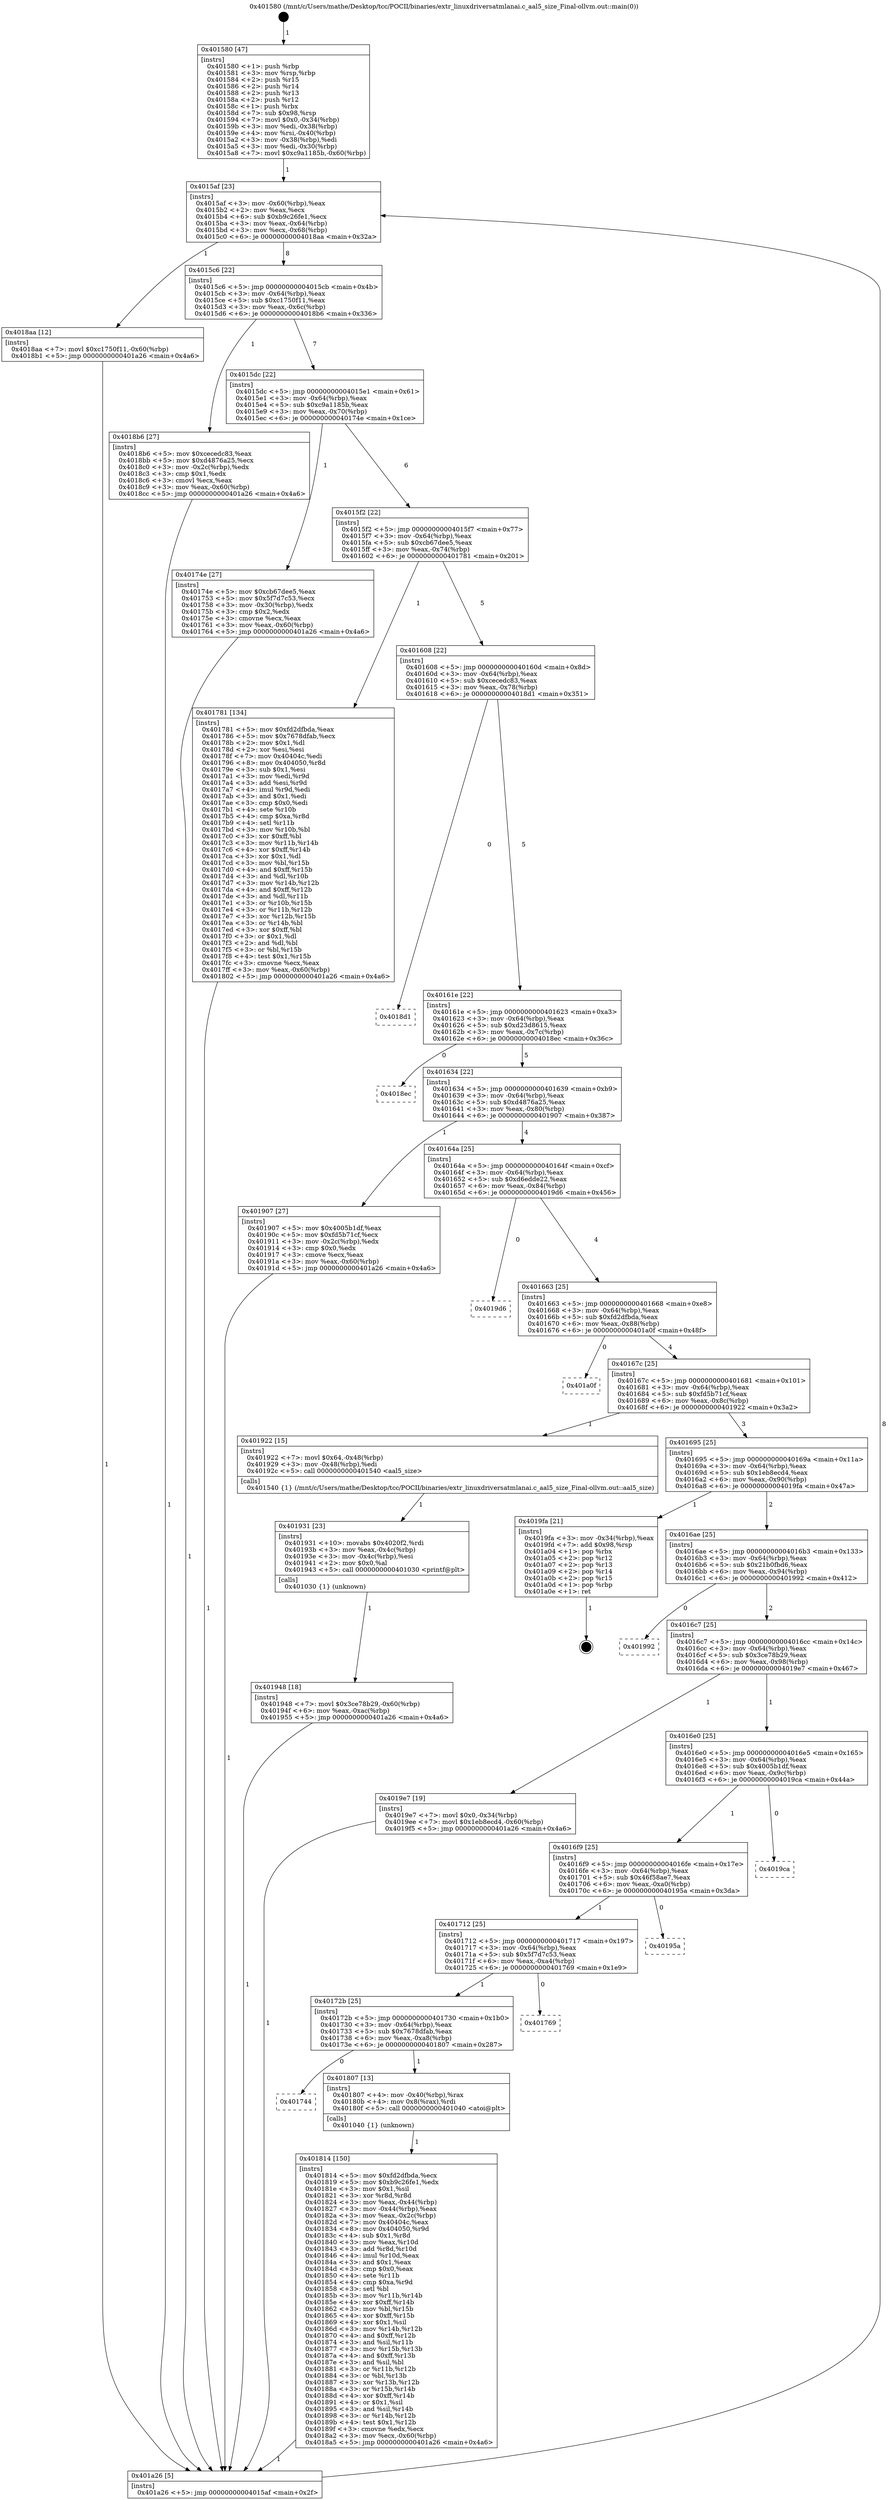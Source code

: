 digraph "0x401580" {
  label = "0x401580 (/mnt/c/Users/mathe/Desktop/tcc/POCII/binaries/extr_linuxdriversatmlanai.c_aal5_size_Final-ollvm.out::main(0))"
  labelloc = "t"
  node[shape=record]

  Entry [label="",width=0.3,height=0.3,shape=circle,fillcolor=black,style=filled]
  "0x4015af" [label="{
     0x4015af [23]\l
     | [instrs]\l
     &nbsp;&nbsp;0x4015af \<+3\>: mov -0x60(%rbp),%eax\l
     &nbsp;&nbsp;0x4015b2 \<+2\>: mov %eax,%ecx\l
     &nbsp;&nbsp;0x4015b4 \<+6\>: sub $0xb9c26fe1,%ecx\l
     &nbsp;&nbsp;0x4015ba \<+3\>: mov %eax,-0x64(%rbp)\l
     &nbsp;&nbsp;0x4015bd \<+3\>: mov %ecx,-0x68(%rbp)\l
     &nbsp;&nbsp;0x4015c0 \<+6\>: je 00000000004018aa \<main+0x32a\>\l
  }"]
  "0x4018aa" [label="{
     0x4018aa [12]\l
     | [instrs]\l
     &nbsp;&nbsp;0x4018aa \<+7\>: movl $0xc1750f11,-0x60(%rbp)\l
     &nbsp;&nbsp;0x4018b1 \<+5\>: jmp 0000000000401a26 \<main+0x4a6\>\l
  }"]
  "0x4015c6" [label="{
     0x4015c6 [22]\l
     | [instrs]\l
     &nbsp;&nbsp;0x4015c6 \<+5\>: jmp 00000000004015cb \<main+0x4b\>\l
     &nbsp;&nbsp;0x4015cb \<+3\>: mov -0x64(%rbp),%eax\l
     &nbsp;&nbsp;0x4015ce \<+5\>: sub $0xc1750f11,%eax\l
     &nbsp;&nbsp;0x4015d3 \<+3\>: mov %eax,-0x6c(%rbp)\l
     &nbsp;&nbsp;0x4015d6 \<+6\>: je 00000000004018b6 \<main+0x336\>\l
  }"]
  Exit [label="",width=0.3,height=0.3,shape=circle,fillcolor=black,style=filled,peripheries=2]
  "0x4018b6" [label="{
     0x4018b6 [27]\l
     | [instrs]\l
     &nbsp;&nbsp;0x4018b6 \<+5\>: mov $0xcecedc83,%eax\l
     &nbsp;&nbsp;0x4018bb \<+5\>: mov $0xd4876a25,%ecx\l
     &nbsp;&nbsp;0x4018c0 \<+3\>: mov -0x2c(%rbp),%edx\l
     &nbsp;&nbsp;0x4018c3 \<+3\>: cmp $0x1,%edx\l
     &nbsp;&nbsp;0x4018c6 \<+3\>: cmovl %ecx,%eax\l
     &nbsp;&nbsp;0x4018c9 \<+3\>: mov %eax,-0x60(%rbp)\l
     &nbsp;&nbsp;0x4018cc \<+5\>: jmp 0000000000401a26 \<main+0x4a6\>\l
  }"]
  "0x4015dc" [label="{
     0x4015dc [22]\l
     | [instrs]\l
     &nbsp;&nbsp;0x4015dc \<+5\>: jmp 00000000004015e1 \<main+0x61\>\l
     &nbsp;&nbsp;0x4015e1 \<+3\>: mov -0x64(%rbp),%eax\l
     &nbsp;&nbsp;0x4015e4 \<+5\>: sub $0xc9a1185b,%eax\l
     &nbsp;&nbsp;0x4015e9 \<+3\>: mov %eax,-0x70(%rbp)\l
     &nbsp;&nbsp;0x4015ec \<+6\>: je 000000000040174e \<main+0x1ce\>\l
  }"]
  "0x401948" [label="{
     0x401948 [18]\l
     | [instrs]\l
     &nbsp;&nbsp;0x401948 \<+7\>: movl $0x3ce78b29,-0x60(%rbp)\l
     &nbsp;&nbsp;0x40194f \<+6\>: mov %eax,-0xac(%rbp)\l
     &nbsp;&nbsp;0x401955 \<+5\>: jmp 0000000000401a26 \<main+0x4a6\>\l
  }"]
  "0x40174e" [label="{
     0x40174e [27]\l
     | [instrs]\l
     &nbsp;&nbsp;0x40174e \<+5\>: mov $0xcb67dee5,%eax\l
     &nbsp;&nbsp;0x401753 \<+5\>: mov $0x5f7d7c53,%ecx\l
     &nbsp;&nbsp;0x401758 \<+3\>: mov -0x30(%rbp),%edx\l
     &nbsp;&nbsp;0x40175b \<+3\>: cmp $0x2,%edx\l
     &nbsp;&nbsp;0x40175e \<+3\>: cmovne %ecx,%eax\l
     &nbsp;&nbsp;0x401761 \<+3\>: mov %eax,-0x60(%rbp)\l
     &nbsp;&nbsp;0x401764 \<+5\>: jmp 0000000000401a26 \<main+0x4a6\>\l
  }"]
  "0x4015f2" [label="{
     0x4015f2 [22]\l
     | [instrs]\l
     &nbsp;&nbsp;0x4015f2 \<+5\>: jmp 00000000004015f7 \<main+0x77\>\l
     &nbsp;&nbsp;0x4015f7 \<+3\>: mov -0x64(%rbp),%eax\l
     &nbsp;&nbsp;0x4015fa \<+5\>: sub $0xcb67dee5,%eax\l
     &nbsp;&nbsp;0x4015ff \<+3\>: mov %eax,-0x74(%rbp)\l
     &nbsp;&nbsp;0x401602 \<+6\>: je 0000000000401781 \<main+0x201\>\l
  }"]
  "0x401a26" [label="{
     0x401a26 [5]\l
     | [instrs]\l
     &nbsp;&nbsp;0x401a26 \<+5\>: jmp 00000000004015af \<main+0x2f\>\l
  }"]
  "0x401580" [label="{
     0x401580 [47]\l
     | [instrs]\l
     &nbsp;&nbsp;0x401580 \<+1\>: push %rbp\l
     &nbsp;&nbsp;0x401581 \<+3\>: mov %rsp,%rbp\l
     &nbsp;&nbsp;0x401584 \<+2\>: push %r15\l
     &nbsp;&nbsp;0x401586 \<+2\>: push %r14\l
     &nbsp;&nbsp;0x401588 \<+2\>: push %r13\l
     &nbsp;&nbsp;0x40158a \<+2\>: push %r12\l
     &nbsp;&nbsp;0x40158c \<+1\>: push %rbx\l
     &nbsp;&nbsp;0x40158d \<+7\>: sub $0x98,%rsp\l
     &nbsp;&nbsp;0x401594 \<+7\>: movl $0x0,-0x34(%rbp)\l
     &nbsp;&nbsp;0x40159b \<+3\>: mov %edi,-0x38(%rbp)\l
     &nbsp;&nbsp;0x40159e \<+4\>: mov %rsi,-0x40(%rbp)\l
     &nbsp;&nbsp;0x4015a2 \<+3\>: mov -0x38(%rbp),%edi\l
     &nbsp;&nbsp;0x4015a5 \<+3\>: mov %edi,-0x30(%rbp)\l
     &nbsp;&nbsp;0x4015a8 \<+7\>: movl $0xc9a1185b,-0x60(%rbp)\l
  }"]
  "0x401931" [label="{
     0x401931 [23]\l
     | [instrs]\l
     &nbsp;&nbsp;0x401931 \<+10\>: movabs $0x4020f2,%rdi\l
     &nbsp;&nbsp;0x40193b \<+3\>: mov %eax,-0x4c(%rbp)\l
     &nbsp;&nbsp;0x40193e \<+3\>: mov -0x4c(%rbp),%esi\l
     &nbsp;&nbsp;0x401941 \<+2\>: mov $0x0,%al\l
     &nbsp;&nbsp;0x401943 \<+5\>: call 0000000000401030 \<printf@plt\>\l
     | [calls]\l
     &nbsp;&nbsp;0x401030 \{1\} (unknown)\l
  }"]
  "0x401781" [label="{
     0x401781 [134]\l
     | [instrs]\l
     &nbsp;&nbsp;0x401781 \<+5\>: mov $0xfd2dfbda,%eax\l
     &nbsp;&nbsp;0x401786 \<+5\>: mov $0x7678dfab,%ecx\l
     &nbsp;&nbsp;0x40178b \<+2\>: mov $0x1,%dl\l
     &nbsp;&nbsp;0x40178d \<+2\>: xor %esi,%esi\l
     &nbsp;&nbsp;0x40178f \<+7\>: mov 0x40404c,%edi\l
     &nbsp;&nbsp;0x401796 \<+8\>: mov 0x404050,%r8d\l
     &nbsp;&nbsp;0x40179e \<+3\>: sub $0x1,%esi\l
     &nbsp;&nbsp;0x4017a1 \<+3\>: mov %edi,%r9d\l
     &nbsp;&nbsp;0x4017a4 \<+3\>: add %esi,%r9d\l
     &nbsp;&nbsp;0x4017a7 \<+4\>: imul %r9d,%edi\l
     &nbsp;&nbsp;0x4017ab \<+3\>: and $0x1,%edi\l
     &nbsp;&nbsp;0x4017ae \<+3\>: cmp $0x0,%edi\l
     &nbsp;&nbsp;0x4017b1 \<+4\>: sete %r10b\l
     &nbsp;&nbsp;0x4017b5 \<+4\>: cmp $0xa,%r8d\l
     &nbsp;&nbsp;0x4017b9 \<+4\>: setl %r11b\l
     &nbsp;&nbsp;0x4017bd \<+3\>: mov %r10b,%bl\l
     &nbsp;&nbsp;0x4017c0 \<+3\>: xor $0xff,%bl\l
     &nbsp;&nbsp;0x4017c3 \<+3\>: mov %r11b,%r14b\l
     &nbsp;&nbsp;0x4017c6 \<+4\>: xor $0xff,%r14b\l
     &nbsp;&nbsp;0x4017ca \<+3\>: xor $0x1,%dl\l
     &nbsp;&nbsp;0x4017cd \<+3\>: mov %bl,%r15b\l
     &nbsp;&nbsp;0x4017d0 \<+4\>: and $0xff,%r15b\l
     &nbsp;&nbsp;0x4017d4 \<+3\>: and %dl,%r10b\l
     &nbsp;&nbsp;0x4017d7 \<+3\>: mov %r14b,%r12b\l
     &nbsp;&nbsp;0x4017da \<+4\>: and $0xff,%r12b\l
     &nbsp;&nbsp;0x4017de \<+3\>: and %dl,%r11b\l
     &nbsp;&nbsp;0x4017e1 \<+3\>: or %r10b,%r15b\l
     &nbsp;&nbsp;0x4017e4 \<+3\>: or %r11b,%r12b\l
     &nbsp;&nbsp;0x4017e7 \<+3\>: xor %r12b,%r15b\l
     &nbsp;&nbsp;0x4017ea \<+3\>: or %r14b,%bl\l
     &nbsp;&nbsp;0x4017ed \<+3\>: xor $0xff,%bl\l
     &nbsp;&nbsp;0x4017f0 \<+3\>: or $0x1,%dl\l
     &nbsp;&nbsp;0x4017f3 \<+2\>: and %dl,%bl\l
     &nbsp;&nbsp;0x4017f5 \<+3\>: or %bl,%r15b\l
     &nbsp;&nbsp;0x4017f8 \<+4\>: test $0x1,%r15b\l
     &nbsp;&nbsp;0x4017fc \<+3\>: cmovne %ecx,%eax\l
     &nbsp;&nbsp;0x4017ff \<+3\>: mov %eax,-0x60(%rbp)\l
     &nbsp;&nbsp;0x401802 \<+5\>: jmp 0000000000401a26 \<main+0x4a6\>\l
  }"]
  "0x401608" [label="{
     0x401608 [22]\l
     | [instrs]\l
     &nbsp;&nbsp;0x401608 \<+5\>: jmp 000000000040160d \<main+0x8d\>\l
     &nbsp;&nbsp;0x40160d \<+3\>: mov -0x64(%rbp),%eax\l
     &nbsp;&nbsp;0x401610 \<+5\>: sub $0xcecedc83,%eax\l
     &nbsp;&nbsp;0x401615 \<+3\>: mov %eax,-0x78(%rbp)\l
     &nbsp;&nbsp;0x401618 \<+6\>: je 00000000004018d1 \<main+0x351\>\l
  }"]
  "0x401814" [label="{
     0x401814 [150]\l
     | [instrs]\l
     &nbsp;&nbsp;0x401814 \<+5\>: mov $0xfd2dfbda,%ecx\l
     &nbsp;&nbsp;0x401819 \<+5\>: mov $0xb9c26fe1,%edx\l
     &nbsp;&nbsp;0x40181e \<+3\>: mov $0x1,%sil\l
     &nbsp;&nbsp;0x401821 \<+3\>: xor %r8d,%r8d\l
     &nbsp;&nbsp;0x401824 \<+3\>: mov %eax,-0x44(%rbp)\l
     &nbsp;&nbsp;0x401827 \<+3\>: mov -0x44(%rbp),%eax\l
     &nbsp;&nbsp;0x40182a \<+3\>: mov %eax,-0x2c(%rbp)\l
     &nbsp;&nbsp;0x40182d \<+7\>: mov 0x40404c,%eax\l
     &nbsp;&nbsp;0x401834 \<+8\>: mov 0x404050,%r9d\l
     &nbsp;&nbsp;0x40183c \<+4\>: sub $0x1,%r8d\l
     &nbsp;&nbsp;0x401840 \<+3\>: mov %eax,%r10d\l
     &nbsp;&nbsp;0x401843 \<+3\>: add %r8d,%r10d\l
     &nbsp;&nbsp;0x401846 \<+4\>: imul %r10d,%eax\l
     &nbsp;&nbsp;0x40184a \<+3\>: and $0x1,%eax\l
     &nbsp;&nbsp;0x40184d \<+3\>: cmp $0x0,%eax\l
     &nbsp;&nbsp;0x401850 \<+4\>: sete %r11b\l
     &nbsp;&nbsp;0x401854 \<+4\>: cmp $0xa,%r9d\l
     &nbsp;&nbsp;0x401858 \<+3\>: setl %bl\l
     &nbsp;&nbsp;0x40185b \<+3\>: mov %r11b,%r14b\l
     &nbsp;&nbsp;0x40185e \<+4\>: xor $0xff,%r14b\l
     &nbsp;&nbsp;0x401862 \<+3\>: mov %bl,%r15b\l
     &nbsp;&nbsp;0x401865 \<+4\>: xor $0xff,%r15b\l
     &nbsp;&nbsp;0x401869 \<+4\>: xor $0x1,%sil\l
     &nbsp;&nbsp;0x40186d \<+3\>: mov %r14b,%r12b\l
     &nbsp;&nbsp;0x401870 \<+4\>: and $0xff,%r12b\l
     &nbsp;&nbsp;0x401874 \<+3\>: and %sil,%r11b\l
     &nbsp;&nbsp;0x401877 \<+3\>: mov %r15b,%r13b\l
     &nbsp;&nbsp;0x40187a \<+4\>: and $0xff,%r13b\l
     &nbsp;&nbsp;0x40187e \<+3\>: and %sil,%bl\l
     &nbsp;&nbsp;0x401881 \<+3\>: or %r11b,%r12b\l
     &nbsp;&nbsp;0x401884 \<+3\>: or %bl,%r13b\l
     &nbsp;&nbsp;0x401887 \<+3\>: xor %r13b,%r12b\l
     &nbsp;&nbsp;0x40188a \<+3\>: or %r15b,%r14b\l
     &nbsp;&nbsp;0x40188d \<+4\>: xor $0xff,%r14b\l
     &nbsp;&nbsp;0x401891 \<+4\>: or $0x1,%sil\l
     &nbsp;&nbsp;0x401895 \<+3\>: and %sil,%r14b\l
     &nbsp;&nbsp;0x401898 \<+3\>: or %r14b,%r12b\l
     &nbsp;&nbsp;0x40189b \<+4\>: test $0x1,%r12b\l
     &nbsp;&nbsp;0x40189f \<+3\>: cmovne %edx,%ecx\l
     &nbsp;&nbsp;0x4018a2 \<+3\>: mov %ecx,-0x60(%rbp)\l
     &nbsp;&nbsp;0x4018a5 \<+5\>: jmp 0000000000401a26 \<main+0x4a6\>\l
  }"]
  "0x4018d1" [label="{
     0x4018d1\l
  }", style=dashed]
  "0x40161e" [label="{
     0x40161e [22]\l
     | [instrs]\l
     &nbsp;&nbsp;0x40161e \<+5\>: jmp 0000000000401623 \<main+0xa3\>\l
     &nbsp;&nbsp;0x401623 \<+3\>: mov -0x64(%rbp),%eax\l
     &nbsp;&nbsp;0x401626 \<+5\>: sub $0xd23d8615,%eax\l
     &nbsp;&nbsp;0x40162b \<+3\>: mov %eax,-0x7c(%rbp)\l
     &nbsp;&nbsp;0x40162e \<+6\>: je 00000000004018ec \<main+0x36c\>\l
  }"]
  "0x401744" [label="{
     0x401744\l
  }", style=dashed]
  "0x4018ec" [label="{
     0x4018ec\l
  }", style=dashed]
  "0x401634" [label="{
     0x401634 [22]\l
     | [instrs]\l
     &nbsp;&nbsp;0x401634 \<+5\>: jmp 0000000000401639 \<main+0xb9\>\l
     &nbsp;&nbsp;0x401639 \<+3\>: mov -0x64(%rbp),%eax\l
     &nbsp;&nbsp;0x40163c \<+5\>: sub $0xd4876a25,%eax\l
     &nbsp;&nbsp;0x401641 \<+3\>: mov %eax,-0x80(%rbp)\l
     &nbsp;&nbsp;0x401644 \<+6\>: je 0000000000401907 \<main+0x387\>\l
  }"]
  "0x401807" [label="{
     0x401807 [13]\l
     | [instrs]\l
     &nbsp;&nbsp;0x401807 \<+4\>: mov -0x40(%rbp),%rax\l
     &nbsp;&nbsp;0x40180b \<+4\>: mov 0x8(%rax),%rdi\l
     &nbsp;&nbsp;0x40180f \<+5\>: call 0000000000401040 \<atoi@plt\>\l
     | [calls]\l
     &nbsp;&nbsp;0x401040 \{1\} (unknown)\l
  }"]
  "0x401907" [label="{
     0x401907 [27]\l
     | [instrs]\l
     &nbsp;&nbsp;0x401907 \<+5\>: mov $0x4005b1df,%eax\l
     &nbsp;&nbsp;0x40190c \<+5\>: mov $0xfd5b71cf,%ecx\l
     &nbsp;&nbsp;0x401911 \<+3\>: mov -0x2c(%rbp),%edx\l
     &nbsp;&nbsp;0x401914 \<+3\>: cmp $0x0,%edx\l
     &nbsp;&nbsp;0x401917 \<+3\>: cmove %ecx,%eax\l
     &nbsp;&nbsp;0x40191a \<+3\>: mov %eax,-0x60(%rbp)\l
     &nbsp;&nbsp;0x40191d \<+5\>: jmp 0000000000401a26 \<main+0x4a6\>\l
  }"]
  "0x40164a" [label="{
     0x40164a [25]\l
     | [instrs]\l
     &nbsp;&nbsp;0x40164a \<+5\>: jmp 000000000040164f \<main+0xcf\>\l
     &nbsp;&nbsp;0x40164f \<+3\>: mov -0x64(%rbp),%eax\l
     &nbsp;&nbsp;0x401652 \<+5\>: sub $0xd6edde22,%eax\l
     &nbsp;&nbsp;0x401657 \<+6\>: mov %eax,-0x84(%rbp)\l
     &nbsp;&nbsp;0x40165d \<+6\>: je 00000000004019d6 \<main+0x456\>\l
  }"]
  "0x40172b" [label="{
     0x40172b [25]\l
     | [instrs]\l
     &nbsp;&nbsp;0x40172b \<+5\>: jmp 0000000000401730 \<main+0x1b0\>\l
     &nbsp;&nbsp;0x401730 \<+3\>: mov -0x64(%rbp),%eax\l
     &nbsp;&nbsp;0x401733 \<+5\>: sub $0x7678dfab,%eax\l
     &nbsp;&nbsp;0x401738 \<+6\>: mov %eax,-0xa8(%rbp)\l
     &nbsp;&nbsp;0x40173e \<+6\>: je 0000000000401807 \<main+0x287\>\l
  }"]
  "0x4019d6" [label="{
     0x4019d6\l
  }", style=dashed]
  "0x401663" [label="{
     0x401663 [25]\l
     | [instrs]\l
     &nbsp;&nbsp;0x401663 \<+5\>: jmp 0000000000401668 \<main+0xe8\>\l
     &nbsp;&nbsp;0x401668 \<+3\>: mov -0x64(%rbp),%eax\l
     &nbsp;&nbsp;0x40166b \<+5\>: sub $0xfd2dfbda,%eax\l
     &nbsp;&nbsp;0x401670 \<+6\>: mov %eax,-0x88(%rbp)\l
     &nbsp;&nbsp;0x401676 \<+6\>: je 0000000000401a0f \<main+0x48f\>\l
  }"]
  "0x401769" [label="{
     0x401769\l
  }", style=dashed]
  "0x401a0f" [label="{
     0x401a0f\l
  }", style=dashed]
  "0x40167c" [label="{
     0x40167c [25]\l
     | [instrs]\l
     &nbsp;&nbsp;0x40167c \<+5\>: jmp 0000000000401681 \<main+0x101\>\l
     &nbsp;&nbsp;0x401681 \<+3\>: mov -0x64(%rbp),%eax\l
     &nbsp;&nbsp;0x401684 \<+5\>: sub $0xfd5b71cf,%eax\l
     &nbsp;&nbsp;0x401689 \<+6\>: mov %eax,-0x8c(%rbp)\l
     &nbsp;&nbsp;0x40168f \<+6\>: je 0000000000401922 \<main+0x3a2\>\l
  }"]
  "0x401712" [label="{
     0x401712 [25]\l
     | [instrs]\l
     &nbsp;&nbsp;0x401712 \<+5\>: jmp 0000000000401717 \<main+0x197\>\l
     &nbsp;&nbsp;0x401717 \<+3\>: mov -0x64(%rbp),%eax\l
     &nbsp;&nbsp;0x40171a \<+5\>: sub $0x5f7d7c53,%eax\l
     &nbsp;&nbsp;0x40171f \<+6\>: mov %eax,-0xa4(%rbp)\l
     &nbsp;&nbsp;0x401725 \<+6\>: je 0000000000401769 \<main+0x1e9\>\l
  }"]
  "0x401922" [label="{
     0x401922 [15]\l
     | [instrs]\l
     &nbsp;&nbsp;0x401922 \<+7\>: movl $0x64,-0x48(%rbp)\l
     &nbsp;&nbsp;0x401929 \<+3\>: mov -0x48(%rbp),%edi\l
     &nbsp;&nbsp;0x40192c \<+5\>: call 0000000000401540 \<aal5_size\>\l
     | [calls]\l
     &nbsp;&nbsp;0x401540 \{1\} (/mnt/c/Users/mathe/Desktop/tcc/POCII/binaries/extr_linuxdriversatmlanai.c_aal5_size_Final-ollvm.out::aal5_size)\l
  }"]
  "0x401695" [label="{
     0x401695 [25]\l
     | [instrs]\l
     &nbsp;&nbsp;0x401695 \<+5\>: jmp 000000000040169a \<main+0x11a\>\l
     &nbsp;&nbsp;0x40169a \<+3\>: mov -0x64(%rbp),%eax\l
     &nbsp;&nbsp;0x40169d \<+5\>: sub $0x1eb8ecd4,%eax\l
     &nbsp;&nbsp;0x4016a2 \<+6\>: mov %eax,-0x90(%rbp)\l
     &nbsp;&nbsp;0x4016a8 \<+6\>: je 00000000004019fa \<main+0x47a\>\l
  }"]
  "0x40195a" [label="{
     0x40195a\l
  }", style=dashed]
  "0x4019fa" [label="{
     0x4019fa [21]\l
     | [instrs]\l
     &nbsp;&nbsp;0x4019fa \<+3\>: mov -0x34(%rbp),%eax\l
     &nbsp;&nbsp;0x4019fd \<+7\>: add $0x98,%rsp\l
     &nbsp;&nbsp;0x401a04 \<+1\>: pop %rbx\l
     &nbsp;&nbsp;0x401a05 \<+2\>: pop %r12\l
     &nbsp;&nbsp;0x401a07 \<+2\>: pop %r13\l
     &nbsp;&nbsp;0x401a09 \<+2\>: pop %r14\l
     &nbsp;&nbsp;0x401a0b \<+2\>: pop %r15\l
     &nbsp;&nbsp;0x401a0d \<+1\>: pop %rbp\l
     &nbsp;&nbsp;0x401a0e \<+1\>: ret\l
  }"]
  "0x4016ae" [label="{
     0x4016ae [25]\l
     | [instrs]\l
     &nbsp;&nbsp;0x4016ae \<+5\>: jmp 00000000004016b3 \<main+0x133\>\l
     &nbsp;&nbsp;0x4016b3 \<+3\>: mov -0x64(%rbp),%eax\l
     &nbsp;&nbsp;0x4016b6 \<+5\>: sub $0x21b0fbd6,%eax\l
     &nbsp;&nbsp;0x4016bb \<+6\>: mov %eax,-0x94(%rbp)\l
     &nbsp;&nbsp;0x4016c1 \<+6\>: je 0000000000401992 \<main+0x412\>\l
  }"]
  "0x4016f9" [label="{
     0x4016f9 [25]\l
     | [instrs]\l
     &nbsp;&nbsp;0x4016f9 \<+5\>: jmp 00000000004016fe \<main+0x17e\>\l
     &nbsp;&nbsp;0x4016fe \<+3\>: mov -0x64(%rbp),%eax\l
     &nbsp;&nbsp;0x401701 \<+5\>: sub $0x46f58ae7,%eax\l
     &nbsp;&nbsp;0x401706 \<+6\>: mov %eax,-0xa0(%rbp)\l
     &nbsp;&nbsp;0x40170c \<+6\>: je 000000000040195a \<main+0x3da\>\l
  }"]
  "0x401992" [label="{
     0x401992\l
  }", style=dashed]
  "0x4016c7" [label="{
     0x4016c7 [25]\l
     | [instrs]\l
     &nbsp;&nbsp;0x4016c7 \<+5\>: jmp 00000000004016cc \<main+0x14c\>\l
     &nbsp;&nbsp;0x4016cc \<+3\>: mov -0x64(%rbp),%eax\l
     &nbsp;&nbsp;0x4016cf \<+5\>: sub $0x3ce78b29,%eax\l
     &nbsp;&nbsp;0x4016d4 \<+6\>: mov %eax,-0x98(%rbp)\l
     &nbsp;&nbsp;0x4016da \<+6\>: je 00000000004019e7 \<main+0x467\>\l
  }"]
  "0x4019ca" [label="{
     0x4019ca\l
  }", style=dashed]
  "0x4019e7" [label="{
     0x4019e7 [19]\l
     | [instrs]\l
     &nbsp;&nbsp;0x4019e7 \<+7\>: movl $0x0,-0x34(%rbp)\l
     &nbsp;&nbsp;0x4019ee \<+7\>: movl $0x1eb8ecd4,-0x60(%rbp)\l
     &nbsp;&nbsp;0x4019f5 \<+5\>: jmp 0000000000401a26 \<main+0x4a6\>\l
  }"]
  "0x4016e0" [label="{
     0x4016e0 [25]\l
     | [instrs]\l
     &nbsp;&nbsp;0x4016e0 \<+5\>: jmp 00000000004016e5 \<main+0x165\>\l
     &nbsp;&nbsp;0x4016e5 \<+3\>: mov -0x64(%rbp),%eax\l
     &nbsp;&nbsp;0x4016e8 \<+5\>: sub $0x4005b1df,%eax\l
     &nbsp;&nbsp;0x4016ed \<+6\>: mov %eax,-0x9c(%rbp)\l
     &nbsp;&nbsp;0x4016f3 \<+6\>: je 00000000004019ca \<main+0x44a\>\l
  }"]
  Entry -> "0x401580" [label=" 1"]
  "0x4015af" -> "0x4018aa" [label=" 1"]
  "0x4015af" -> "0x4015c6" [label=" 8"]
  "0x4019fa" -> Exit [label=" 1"]
  "0x4015c6" -> "0x4018b6" [label=" 1"]
  "0x4015c6" -> "0x4015dc" [label=" 7"]
  "0x4019e7" -> "0x401a26" [label=" 1"]
  "0x4015dc" -> "0x40174e" [label=" 1"]
  "0x4015dc" -> "0x4015f2" [label=" 6"]
  "0x40174e" -> "0x401a26" [label=" 1"]
  "0x401580" -> "0x4015af" [label=" 1"]
  "0x401a26" -> "0x4015af" [label=" 8"]
  "0x401948" -> "0x401a26" [label=" 1"]
  "0x4015f2" -> "0x401781" [label=" 1"]
  "0x4015f2" -> "0x401608" [label=" 5"]
  "0x401781" -> "0x401a26" [label=" 1"]
  "0x401931" -> "0x401948" [label=" 1"]
  "0x401608" -> "0x4018d1" [label=" 0"]
  "0x401608" -> "0x40161e" [label=" 5"]
  "0x401922" -> "0x401931" [label=" 1"]
  "0x40161e" -> "0x4018ec" [label=" 0"]
  "0x40161e" -> "0x401634" [label=" 5"]
  "0x401907" -> "0x401a26" [label=" 1"]
  "0x401634" -> "0x401907" [label=" 1"]
  "0x401634" -> "0x40164a" [label=" 4"]
  "0x4018b6" -> "0x401a26" [label=" 1"]
  "0x40164a" -> "0x4019d6" [label=" 0"]
  "0x40164a" -> "0x401663" [label=" 4"]
  "0x401814" -> "0x401a26" [label=" 1"]
  "0x401663" -> "0x401a0f" [label=" 0"]
  "0x401663" -> "0x40167c" [label=" 4"]
  "0x401807" -> "0x401814" [label=" 1"]
  "0x40167c" -> "0x401922" [label=" 1"]
  "0x40167c" -> "0x401695" [label=" 3"]
  "0x40172b" -> "0x401807" [label=" 1"]
  "0x401695" -> "0x4019fa" [label=" 1"]
  "0x401695" -> "0x4016ae" [label=" 2"]
  "0x4018aa" -> "0x401a26" [label=" 1"]
  "0x4016ae" -> "0x401992" [label=" 0"]
  "0x4016ae" -> "0x4016c7" [label=" 2"]
  "0x401712" -> "0x401769" [label=" 0"]
  "0x4016c7" -> "0x4019e7" [label=" 1"]
  "0x4016c7" -> "0x4016e0" [label=" 1"]
  "0x40172b" -> "0x401744" [label=" 0"]
  "0x4016e0" -> "0x4019ca" [label=" 0"]
  "0x4016e0" -> "0x4016f9" [label=" 1"]
  "0x401712" -> "0x40172b" [label=" 1"]
  "0x4016f9" -> "0x40195a" [label=" 0"]
  "0x4016f9" -> "0x401712" [label=" 1"]
}
